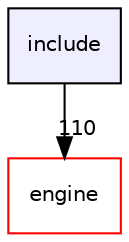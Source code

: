 digraph "include" {
  compound=true
  node [ fontsize="10", fontname="Helvetica"];
  edge [ labelfontsize="10", labelfontname="Helvetica"];
  dir_d44c64559bbebec7f509842c48db8b23 [shape=box, label="include", style="filled", fillcolor="#eeeeff", pencolor="black", URL="dir_d44c64559bbebec7f509842c48db8b23.html"];
  dir_996f45160da62e1a3d7f6046fad68f51 [shape=box label="engine" fillcolor="white" style="filled" color="red" URL="dir_996f45160da62e1a3d7f6046fad68f51.html"];
  dir_d44c64559bbebec7f509842c48db8b23->dir_996f45160da62e1a3d7f6046fad68f51 [headlabel="110", labeldistance=1.5 headhref="dir_000006_000004.html"];
}
